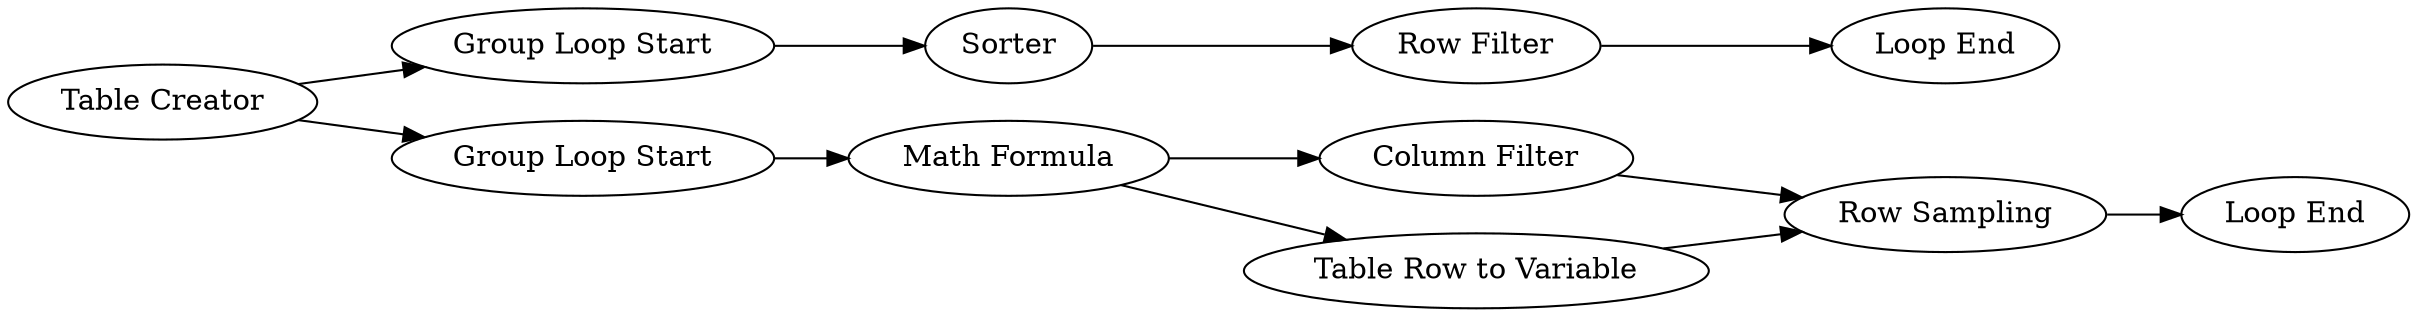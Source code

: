 digraph {
	"-1824400556909543305_10" [label="Group Loop Start"]
	"-1824400556909543305_6" [label="Row Sampling"]
	"-1824400556909543305_8" [label=Sorter]
	"-1824400556909543305_12" [label="Group Loop Start"]
	"-1824400556909543305_7" [label="Math Formula"]
	"-1824400556909543305_16" [label="Column Filter"]
	"-1824400556909543305_2" [label="Table Creator"]
	"-1824400556909543305_11" [label="Loop End"]
	"-1824400556909543305_15" [label="Loop End"]
	"-1824400556909543305_13" [label="Table Row to Variable"]
	"-1824400556909543305_1" [label="Row Filter"]
	"-1824400556909543305_2" -> "-1824400556909543305_10"
	"-1824400556909543305_12" -> "-1824400556909543305_7"
	"-1824400556909543305_2" -> "-1824400556909543305_12"
	"-1824400556909543305_10" -> "-1824400556909543305_8"
	"-1824400556909543305_7" -> "-1824400556909543305_13"
	"-1824400556909543305_7" -> "-1824400556909543305_16"
	"-1824400556909543305_6" -> "-1824400556909543305_15"
	"-1824400556909543305_13" -> "-1824400556909543305_6"
	"-1824400556909543305_16" -> "-1824400556909543305_6"
	"-1824400556909543305_1" -> "-1824400556909543305_11"
	"-1824400556909543305_8" -> "-1824400556909543305_1"
	rankdir=LR
}
